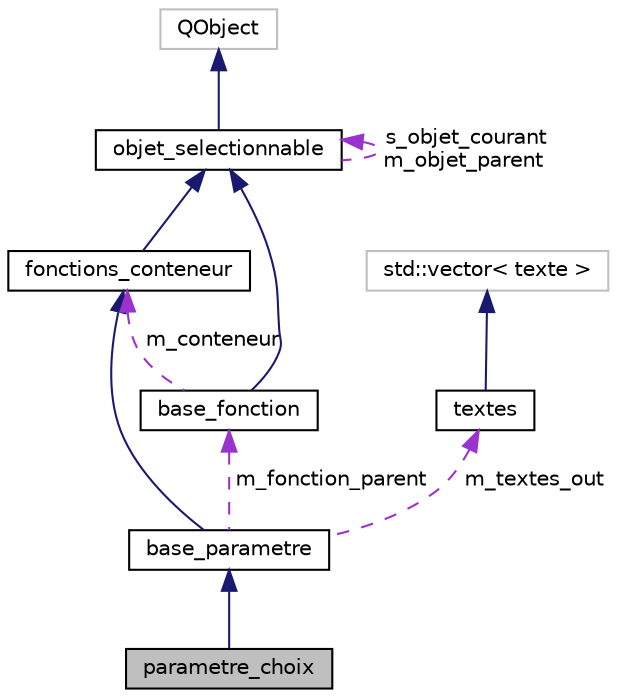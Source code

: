 digraph "parametre_choix"
{
  edge [fontname="Helvetica",fontsize="10",labelfontname="Helvetica",labelfontsize="10"];
  node [fontname="Helvetica",fontsize="10",shape=record];
  Node5 [label="parametre_choix",height=0.2,width=0.4,color="black", fillcolor="grey75", style="filled", fontcolor="black"];
  Node6 -> Node5 [dir="back",color="midnightblue",fontsize="10",style="solid",fontname="Helvetica"];
  Node6 [label="base_parametre",height=0.2,width=0.4,color="black", fillcolor="white", style="filled",URL="$classbase__parametre.html",tooltip="Classe décrivant un parametre d&#39;une fonction. "];
  Node7 -> Node6 [dir="back",color="midnightblue",fontsize="10",style="solid",fontname="Helvetica"];
  Node7 [label="fonctions_conteneur",height=0.2,width=0.4,color="black", fillcolor="white", style="filled",URL="$classfonctions__conteneur.html"];
  Node8 -> Node7 [dir="back",color="midnightblue",fontsize="10",style="solid",fontname="Helvetica"];
  Node8 [label="objet_selectionnable",height=0.2,width=0.4,color="black", fillcolor="white", style="filled",URL="$classobjet__selectionnable.html"];
  Node9 -> Node8 [dir="back",color="midnightblue",fontsize="10",style="solid",fontname="Helvetica"];
  Node9 [label="QObject",height=0.2,width=0.4,color="grey75", fillcolor="white", style="filled"];
  Node8 -> Node8 [dir="back",color="darkorchid3",fontsize="10",style="dashed",label=" s_objet_courant\nm_objet_parent" ,fontname="Helvetica"];
  Node10 -> Node6 [dir="back",color="darkorchid3",fontsize="10",style="dashed",label=" m_textes_out" ,fontname="Helvetica"];
  Node10 [label="textes",height=0.2,width=0.4,color="black", fillcolor="white", style="filled",URL="$classtextes.html",tooltip="Classe décrivant un ensemble de textes. "];
  Node11 -> Node10 [dir="back",color="midnightblue",fontsize="10",style="solid",fontname="Helvetica"];
  Node11 [label="std::vector\< texte \>",height=0.2,width=0.4,color="grey75", fillcolor="white", style="filled"];
  Node12 -> Node6 [dir="back",color="darkorchid3",fontsize="10",style="dashed",label=" m_fonction_parent" ,fontname="Helvetica"];
  Node12 [label="base_fonction",height=0.2,width=0.4,color="black", fillcolor="white", style="filled",URL="$classbase__fonction.html",tooltip="Classe décrivant une fonction de conversion d&#39;un texte. "];
  Node8 -> Node12 [dir="back",color="midnightblue",fontsize="10",style="solid",fontname="Helvetica"];
  Node7 -> Node12 [dir="back",color="darkorchid3",fontsize="10",style="dashed",label=" m_conteneur" ,fontname="Helvetica"];
}
